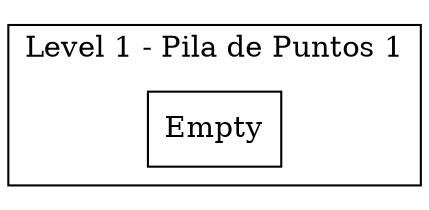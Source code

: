 digraph stack{
    rankdir = LR;
    subgraph cluster_stack{
        stack_node[ shape = record, label = " Empty " ];
        label = "Level 1 - Pila de Puntos 1" 
    }
}